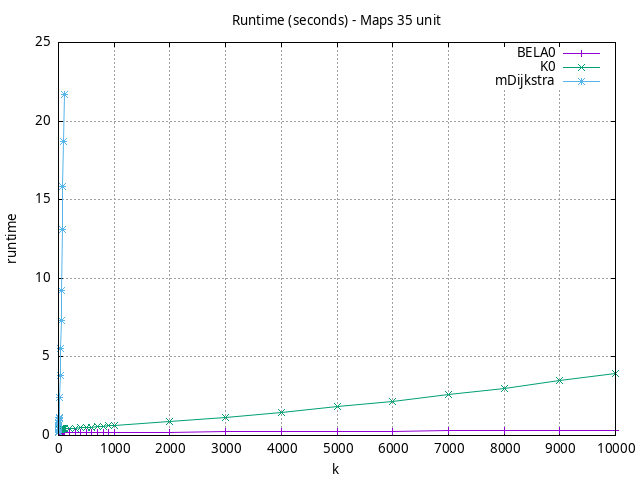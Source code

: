 #!/usr/bin/gnuplot
# -*- coding: utf-8 -*-
#
# results/maps/unit/35/random512-35.brute-force.unit.runtime.gnuplot
#
# Started on 04/07/2024 21:46:14
# Author: Carlos Linares López
set grid
set xlabel "k"
set ylabel "runtime"

set title "Runtime (seconds) - Maps 35 unit"

set terminal png enhanced font "Ariel,10"
set output 'random512-35.brute-force.unit.runtime.png'

plot "-" title "BELA0"      with linesp, "-" title "K0"      with linesp, "-" title "mDijkstra"      with linesp

	1 0.17956101
	2 0.17875619999999998
	3 0.17904594999999998
	4 0.17932773999999999
	5 0.18023156999999998
	6 0.18090516999999998
	7 0.18241266
	8 0.18209075
	9 0.18371493000000005
	10 0.1794629
	20 0.17998851999999999
	30 0.18019411000000002
	40 0.18105501999999998
	50 0.18216659000000004
	60 0.18389583
	70 0.18456603000000002
	80 0.18596175000000004
	90 0.18668035
	100 0.18189355999999995
	200 0.18359096
	300 0.18594007999999995
	400 0.18745393000000005
	500 0.18998713000000003
	600 0.19233260999999996
	700 0.19338611
	800 0.19461204000000007
	900 0.19507255999999998
	1000 0.19181479999999998
	2000 0.20435785999999997
	3000 0.23427681
	4000 0.24046494999999996
	5000 0.26613772
	6000 0.283581
	7000 0.30314118999999995
	8000 0.32285705
	9000 0.3435399400000001
	10000 0.34087803
end
	1 0.39909868
	2 0.3970450900000001
	3 0.3983872
	4 0.39990059
	5 0.40152504
	6 0.40176674999999995
	7 0.4040209
	8 0.40474933
	9 0.40525996999999997
	10 0.40306705
	20 0.40500138000000013
	30 0.41469362
	40 0.41036706999999994
	50 0.41257293999999994
	60 0.4161883
	70 0.4190276699999999
	80 0.42215290000000005
	90 0.42543748000000003
	100 0.42356773
	200 0.44985391999999996
	300 0.4723411900000001
	400 0.49268743
	500 0.5143143000000001
	600 0.53758399
	700 0.5595488499999999
	800 0.58274521
	900 0.6070728499999999
	1000 0.6260038000000001
	2000 0.8818277900000001
	3000 1.1674235
	4000 1.4798145
	5000 1.8223339
	6000 2.1884624
	7000 2.5831213999999996
	8000 3.0126971000000005
	9000 3.4734494999999996
	10000 3.9604422999999995
end
	1 0.16124407000000002
	2 0.27689057
	3 0.39079911
	4 0.49871617
	5 0.6141110200000001
	6 0.73327411
	7 0.85450374
	8 0.9765966699999998
	9 1.0696017
	10 1.1759844999999998
	20 2.402468
	30 3.8425329
	40 5.5050555999999995
	50 7.307061800000001
	60 9.2115069
	70 13.115470999999998
	80 15.846551
	90 18.706114
	100 21.667356999999996
end
